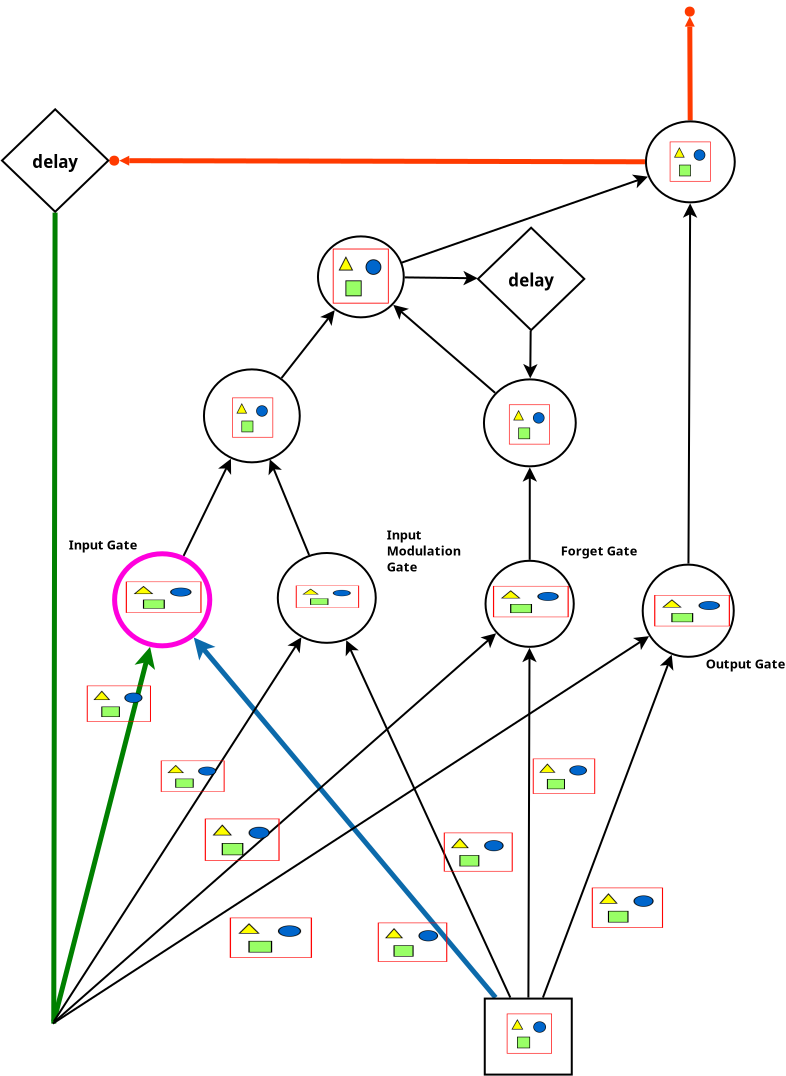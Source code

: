 <?xml version="1.0" encoding="UTF-8"?>
<dia:diagram xmlns:dia="http://www.lysator.liu.se/~alla/dia/">
  <dia:layer name="Background" visible="true" active="true">
    <dia:object type="Standard - Line" version="0" id="O0">
      <dia:attribute name="obj_pos">
        <dia:point val="28.941,20.101"/>
      </dia:attribute>
      <dia:attribute name="obj_bb">
        <dia:rectangle val="13.67,1.88;29.117,20.277"/>
      </dia:attribute>
      <dia:attribute name="conn_endpoints">
        <dia:point val="28.941,20.101"/>
        <dia:point val="13.85,2.095"/>
      </dia:attribute>
      <dia:attribute name="numcp">
        <dia:int val="1"/>
      </dia:attribute>
      <dia:attribute name="line_color">
        <dia:color val="#0c6aab"/>
      </dia:attribute>
      <dia:attribute name="line_width">
        <dia:real val="0.25"/>
      </dia:attribute>
      <dia:attribute name="end_arrow">
        <dia:enum val="22"/>
      </dia:attribute>
      <dia:attribute name="end_arrow_length">
        <dia:real val="0.5"/>
      </dia:attribute>
      <dia:attribute name="end_arrow_width">
        <dia:real val="0.5"/>
      </dia:attribute>
      <dia:connections>
        <dia:connection handle="0" to="O50" connection="16"/>
        <dia:connection handle="1" to="O23" connection="16"/>
      </dia:connections>
    </dia:object>
    <dia:object type="Standard - Line" version="0" id="O1">
      <dia:attribute name="obj_pos">
        <dia:point val="29.679,20.1"/>
      </dia:attribute>
      <dia:attribute name="obj_bb">
        <dia:rectangle val="21.384,2.13;29.746,20.166"/>
      </dia:attribute>
      <dia:attribute name="conn_endpoints">
        <dia:point val="29.679,20.1"/>
        <dia:point val="21.473,2.232"/>
      </dia:attribute>
      <dia:attribute name="numcp">
        <dia:int val="1"/>
      </dia:attribute>
      <dia:attribute name="line_width">
        <dia:real val="0.1"/>
      </dia:attribute>
      <dia:attribute name="end_arrow">
        <dia:enum val="22"/>
      </dia:attribute>
      <dia:attribute name="end_arrow_length">
        <dia:real val="0.5"/>
      </dia:attribute>
      <dia:attribute name="end_arrow_width">
        <dia:real val="0.5"/>
      </dia:attribute>
      <dia:connections>
        <dia:connection handle="0" to="O50" connection="16"/>
        <dia:connection handle="1" to="O21" connection="16"/>
      </dia:connections>
    </dia:object>
    <dia:object type="Standard - Line" version="0" id="O2">
      <dia:attribute name="obj_pos">
        <dia:point val="31.308,20.1"/>
      </dia:attribute>
      <dia:attribute name="obj_bb">
        <dia:rectangle val="31.243,2.853;37.876,20.164"/>
      </dia:attribute>
      <dia:attribute name="conn_endpoints">
        <dia:point val="31.308,20.1"/>
        <dia:point val="37.747,2.958"/>
      </dia:attribute>
      <dia:attribute name="numcp">
        <dia:int val="1"/>
      </dia:attribute>
      <dia:attribute name="line_width">
        <dia:real val="0.1"/>
      </dia:attribute>
      <dia:attribute name="end_arrow">
        <dia:enum val="22"/>
      </dia:attribute>
      <dia:attribute name="end_arrow_length">
        <dia:real val="0.5"/>
      </dia:attribute>
      <dia:attribute name="end_arrow_width">
        <dia:real val="0.5"/>
      </dia:attribute>
      <dia:connections>
        <dia:connection handle="0" to="O50" connection="16"/>
        <dia:connection handle="1" to="O26" connection="16"/>
      </dia:connections>
    </dia:object>
    <dia:object type="Standard - Line" version="0" id="O3">
      <dia:attribute name="obj_pos">
        <dia:point val="30.581,20.1"/>
      </dia:attribute>
      <dia:attribute name="obj_bb">
        <dia:rectangle val="30.274,2.5;30.997,20.15"/>
      </dia:attribute>
      <dia:attribute name="conn_endpoints">
        <dia:point val="30.581,20.1"/>
        <dia:point val="30.637,2.612"/>
      </dia:attribute>
      <dia:attribute name="numcp">
        <dia:int val="1"/>
      </dia:attribute>
      <dia:attribute name="line_width">
        <dia:real val="0.1"/>
      </dia:attribute>
      <dia:attribute name="end_arrow">
        <dia:enum val="22"/>
      </dia:attribute>
      <dia:attribute name="end_arrow_length">
        <dia:real val="0.5"/>
      </dia:attribute>
      <dia:attribute name="end_arrow_width">
        <dia:real val="0.5"/>
      </dia:attribute>
      <dia:connections>
        <dia:connection handle="0" to="O50" connection="16"/>
        <dia:connection handle="1" to="O30" connection="16"/>
      </dia:connections>
    </dia:object>
    <dia:object type="Standard - Line" version="0" id="O4">
      <dia:attribute name="obj_pos">
        <dia:point val="30.647,-1.79"/>
      </dia:attribute>
      <dia:attribute name="obj_bb">
        <dia:rectangle val="30.29,-6.525;31.014,-1.74"/>
      </dia:attribute>
      <dia:attribute name="conn_endpoints">
        <dia:point val="30.647,-1.79"/>
        <dia:point val="30.652,-6.413"/>
      </dia:attribute>
      <dia:attribute name="numcp">
        <dia:int val="1"/>
      </dia:attribute>
      <dia:attribute name="end_arrow">
        <dia:enum val="22"/>
      </dia:attribute>
      <dia:attribute name="end_arrow_length">
        <dia:real val="0.5"/>
      </dia:attribute>
      <dia:attribute name="end_arrow_width">
        <dia:real val="0.5"/>
      </dia:attribute>
      <dia:connections>
        <dia:connection handle="0" to="O30" connection="16"/>
        <dia:connection handle="1" to="O32" connection="16"/>
      </dia:connections>
    </dia:object>
    <dia:object type="Standard - Line" version="0" id="O5">
      <dia:attribute name="obj_pos">
        <dia:point val="30.695,-13.245"/>
      </dia:attribute>
      <dia:attribute name="obj_bb">
        <dia:rectangle val="30.318,-13.296;31.041,-10.748"/>
      </dia:attribute>
      <dia:attribute name="conn_endpoints">
        <dia:point val="30.695,-13.245"/>
        <dia:point val="30.674,-10.86"/>
      </dia:attribute>
      <dia:attribute name="numcp">
        <dia:int val="1"/>
      </dia:attribute>
      <dia:attribute name="end_arrow">
        <dia:enum val="22"/>
      </dia:attribute>
      <dia:attribute name="end_arrow_length">
        <dia:real val="0.5"/>
      </dia:attribute>
      <dia:attribute name="end_arrow_width">
        <dia:real val="0.5"/>
      </dia:attribute>
      <dia:connections>
        <dia:connection handle="0" to="O41" connection="16"/>
        <dia:connection handle="1" to="O32" connection="16"/>
      </dia:connections>
    </dia:object>
    <dia:object type="Standard - Line" version="0" id="O6">
      <dia:attribute name="obj_pos">
        <dia:point val="24.4,-15.91"/>
      </dia:attribute>
      <dia:attribute name="obj_bb">
        <dia:rectangle val="24.35,-16.235;28.161,-15.512"/>
      </dia:attribute>
      <dia:attribute name="conn_endpoints">
        <dia:point val="24.4,-15.91"/>
        <dia:point val="28.049,-15.866"/>
      </dia:attribute>
      <dia:attribute name="numcp">
        <dia:int val="1"/>
      </dia:attribute>
      <dia:attribute name="end_arrow">
        <dia:enum val="22"/>
      </dia:attribute>
      <dia:attribute name="end_arrow_length">
        <dia:real val="0.5"/>
      </dia:attribute>
      <dia:attribute name="end_arrow_width">
        <dia:real val="0.5"/>
      </dia:attribute>
      <dia:connections>
        <dia:connection handle="0" to="O38" connection="16"/>
        <dia:connection handle="1" to="O41" connection="16"/>
      </dia:connections>
    </dia:object>
    <dia:object type="Standard - Line" version="0" id="O7">
      <dia:attribute name="obj_pos">
        <dia:point val="28.922,-10.134"/>
      </dia:attribute>
      <dia:attribute name="obj_bb">
        <dia:rectangle val="23.74,-14.61;28.992,-10.063"/>
      </dia:attribute>
      <dia:attribute name="conn_endpoints">
        <dia:point val="28.922,-10.134"/>
        <dia:point val="23.825,-14.537"/>
      </dia:attribute>
      <dia:attribute name="numcp">
        <dia:int val="1"/>
      </dia:attribute>
      <dia:attribute name="end_arrow">
        <dia:enum val="22"/>
      </dia:attribute>
      <dia:attribute name="end_arrow_length">
        <dia:real val="0.5"/>
      </dia:attribute>
      <dia:attribute name="end_arrow_width">
        <dia:real val="0.5"/>
      </dia:attribute>
      <dia:connections>
        <dia:connection handle="0" to="O32" connection="16"/>
        <dia:connection handle="1" to="O38" connection="16"/>
      </dia:connections>
    </dia:object>
    <dia:object type="Standard - Line" version="0" id="O8">
      <dia:attribute name="obj_pos">
        <dia:point val="18.236,-10.875"/>
      </dia:attribute>
      <dia:attribute name="obj_bb">
        <dia:rectangle val="18.166,-14.358;20.968,-10.805"/>
      </dia:attribute>
      <dia:attribute name="conn_endpoints">
        <dia:point val="18.236,-10.875"/>
        <dia:point val="20.898,-14.27"/>
      </dia:attribute>
      <dia:attribute name="numcp">
        <dia:int val="1"/>
      </dia:attribute>
      <dia:attribute name="end_arrow">
        <dia:enum val="22"/>
      </dia:attribute>
      <dia:attribute name="end_arrow_length">
        <dia:real val="0.5"/>
      </dia:attribute>
      <dia:attribute name="end_arrow_width">
        <dia:real val="0.5"/>
      </dia:attribute>
      <dia:connections>
        <dia:connection handle="0" to="O34" connection="16"/>
        <dia:connection handle="1" to="O38" connection="16"/>
      </dia:connections>
    </dia:object>
    <dia:object type="Standard - Line" version="0" id="O9">
      <dia:attribute name="obj_pos">
        <dia:point val="13.341,-1.984"/>
      </dia:attribute>
      <dia:attribute name="obj_bb">
        <dia:rectangle val="13.274,-6.941;15.785,-1.917"/>
      </dia:attribute>
      <dia:attribute name="conn_endpoints">
        <dia:point val="13.341,-1.984"/>
        <dia:point val="15.709,-6.841"/>
      </dia:attribute>
      <dia:attribute name="numcp">
        <dia:int val="1"/>
      </dia:attribute>
      <dia:attribute name="end_arrow">
        <dia:enum val="22"/>
      </dia:attribute>
      <dia:attribute name="end_arrow_length">
        <dia:real val="0.5"/>
      </dia:attribute>
      <dia:attribute name="end_arrow_width">
        <dia:real val="0.5"/>
      </dia:attribute>
      <dia:connections>
        <dia:connection handle="0" to="O23" connection="16"/>
        <dia:connection handle="1" to="O34" connection="16"/>
      </dia:connections>
    </dia:object>
    <dia:object type="Standard - Line" version="0" id="O10">
      <dia:attribute name="obj_pos">
        <dia:point val="19.617,-2.031"/>
      </dia:attribute>
      <dia:attribute name="obj_bb">
        <dia:rectangle val="17.536,-6.921;19.683,-1.966"/>
      </dia:attribute>
      <dia:attribute name="conn_endpoints">
        <dia:point val="19.617,-2.031"/>
        <dia:point val="17.648,-6.817"/>
      </dia:attribute>
      <dia:attribute name="numcp">
        <dia:int val="1"/>
      </dia:attribute>
      <dia:attribute name="end_arrow">
        <dia:enum val="22"/>
      </dia:attribute>
      <dia:attribute name="end_arrow_length">
        <dia:real val="0.5"/>
      </dia:attribute>
      <dia:attribute name="end_arrow_width">
        <dia:real val="0.5"/>
      </dia:attribute>
      <dia:connections>
        <dia:connection handle="0" to="O21" connection="16"/>
        <dia:connection handle="1" to="O34" connection="16"/>
      </dia:connections>
    </dia:object>
    <dia:object type="Standard - Line" version="0" id="O11">
      <dia:attribute name="obj_pos">
        <dia:point val="23.235,-16.296"/>
      </dia:attribute>
      <dia:attribute name="obj_bb">
        <dia:rectangle val="23.171,-21.088;36.665,-16.232"/>
      </dia:attribute>
      <dia:attribute name="conn_endpoints">
        <dia:point val="23.235,-16.296"/>
        <dia:point val="36.56,-20.946"/>
      </dia:attribute>
      <dia:attribute name="numcp">
        <dia:int val="1"/>
      </dia:attribute>
      <dia:attribute name="end_arrow">
        <dia:enum val="22"/>
      </dia:attribute>
      <dia:attribute name="end_arrow_length">
        <dia:real val="0.5"/>
      </dia:attribute>
      <dia:attribute name="end_arrow_width">
        <dia:real val="0.5"/>
      </dia:attribute>
      <dia:connections>
        <dia:connection handle="0" to="O38" connection="16"/>
        <dia:connection handle="1" to="O36" connection="16"/>
      </dia:connections>
    </dia:object>
    <dia:object type="Standard - Line" version="0" id="O12">
      <dia:attribute name="obj_pos">
        <dia:point val="38.585,-1.598"/>
      </dia:attribute>
      <dia:attribute name="obj_bb">
        <dia:rectangle val="38.306,-19.726;39.029,-1.547"/>
      </dia:attribute>
      <dia:attribute name="conn_endpoints">
        <dia:point val="38.585,-1.598"/>
        <dia:point val="38.67,-19.614"/>
      </dia:attribute>
      <dia:attribute name="numcp">
        <dia:int val="1"/>
      </dia:attribute>
      <dia:attribute name="end_arrow">
        <dia:enum val="22"/>
      </dia:attribute>
      <dia:attribute name="end_arrow_length">
        <dia:real val="0.5"/>
      </dia:attribute>
      <dia:attribute name="end_arrow_width">
        <dia:real val="0.5"/>
      </dia:attribute>
      <dia:connections>
        <dia:connection handle="0" to="O26" connection="16"/>
        <dia:connection handle="1" to="O36" connection="16"/>
      </dia:connections>
    </dia:object>
    <dia:object type="Standard - Line" version="0" id="O13">
      <dia:attribute name="obj_pos">
        <dia:point val="38.672,-23.76"/>
      </dia:attribute>
      <dia:attribute name="obj_bb">
        <dia:rectangle val="38.199,-29.729;39.103,-23.635"/>
      </dia:attribute>
      <dia:attribute name="conn_endpoints">
        <dia:point val="38.672,-23.76"/>
        <dia:point val="38.648,-29.45"/>
      </dia:attribute>
      <dia:attribute name="numcp">
        <dia:int val="1"/>
      </dia:attribute>
      <dia:attribute name="line_color">
        <dia:color val="#ff3a00"/>
      </dia:attribute>
      <dia:attribute name="line_width">
        <dia:real val="0.25"/>
      </dia:attribute>
      <dia:attribute name="end_arrow">
        <dia:enum val="27"/>
      </dia:attribute>
      <dia:attribute name="end_arrow_length">
        <dia:real val="0.5"/>
      </dia:attribute>
      <dia:attribute name="end_arrow_width">
        <dia:real val="0.5"/>
      </dia:attribute>
      <dia:connections>
        <dia:connection handle="0" to="O36" connection="16"/>
      </dia:connections>
    </dia:object>
    <dia:object type="Standard - Line" version="0" id="O14">
      <dia:attribute name="obj_pos">
        <dia:point val="36.41,-21.691"/>
      </dia:attribute>
      <dia:attribute name="obj_bb">
        <dia:rectangle val="9.343,-22.198;36.535,-21.294"/>
      </dia:attribute>
      <dia:attribute name="conn_endpoints">
        <dia:point val="36.41,-21.691"/>
        <dia:point val="9.623,-21.747"/>
      </dia:attribute>
      <dia:attribute name="numcp">
        <dia:int val="1"/>
      </dia:attribute>
      <dia:attribute name="line_color">
        <dia:color val="#ff3a00"/>
      </dia:attribute>
      <dia:attribute name="line_width">
        <dia:real val="0.25"/>
      </dia:attribute>
      <dia:attribute name="end_arrow">
        <dia:enum val="27"/>
      </dia:attribute>
      <dia:attribute name="end_arrow_length">
        <dia:real val="0.5"/>
      </dia:attribute>
      <dia:attribute name="end_arrow_width">
        <dia:real val="0.5"/>
      </dia:attribute>
      <dia:connections>
        <dia:connection handle="0" to="O36" connection="16"/>
        <dia:connection handle="1" to="O40" connection="16"/>
      </dia:connections>
    </dia:object>
    <dia:object type="Standard - Line" version="0" id="O15">
      <dia:attribute name="obj_pos">
        <dia:point val="6.915,-19.148"/>
      </dia:attribute>
      <dia:attribute name="obj_bb">
        <dia:rectangle val="6.725,-19.273;7.041,21.525"/>
      </dia:attribute>
      <dia:attribute name="conn_endpoints">
        <dia:point val="6.915,-19.148"/>
        <dia:point val="6.85,21.4"/>
      </dia:attribute>
      <dia:attribute name="numcp">
        <dia:int val="1"/>
      </dia:attribute>
      <dia:attribute name="line_color">
        <dia:color val="#008000"/>
      </dia:attribute>
      <dia:attribute name="line_width">
        <dia:real val="0.25"/>
      </dia:attribute>
      <dia:connections>
        <dia:connection handle="0" to="O40" connection="16"/>
      </dia:connections>
    </dia:object>
    <dia:object type="Standard - Line" version="0" id="O16">
      <dia:attribute name="obj_pos">
        <dia:point val="6.85,21.3"/>
      </dia:attribute>
      <dia:attribute name="obj_bb">
        <dia:rectangle val="6.698,2.294;11.985,21.452"/>
      </dia:attribute>
      <dia:attribute name="conn_endpoints">
        <dia:point val="6.85,21.3"/>
        <dia:point val="11.666,2.565"/>
      </dia:attribute>
      <dia:attribute name="numcp">
        <dia:int val="1"/>
      </dia:attribute>
      <dia:attribute name="line_color">
        <dia:color val="#008000"/>
      </dia:attribute>
      <dia:attribute name="line_width">
        <dia:real val="0.25"/>
      </dia:attribute>
      <dia:attribute name="end_arrow">
        <dia:enum val="22"/>
      </dia:attribute>
      <dia:attribute name="end_arrow_length">
        <dia:real val="0.5"/>
      </dia:attribute>
      <dia:attribute name="end_arrow_width">
        <dia:real val="0.5"/>
      </dia:attribute>
      <dia:connections>
        <dia:connection handle="1" to="O23" connection="16"/>
      </dia:connections>
    </dia:object>
    <dia:object type="Standard - Line" version="0" id="O17">
      <dia:attribute name="obj_pos">
        <dia:point val="6.85,21.3"/>
      </dia:attribute>
      <dia:attribute name="obj_bb">
        <dia:rectangle val="6.781,1.993;19.3,21.369"/>
      </dia:attribute>
      <dia:attribute name="conn_endpoints">
        <dia:point val="6.85,21.3"/>
        <dia:point val="19.231,2.087"/>
      </dia:attribute>
      <dia:attribute name="numcp">
        <dia:int val="1"/>
      </dia:attribute>
      <dia:attribute name="line_width">
        <dia:real val="0.1"/>
      </dia:attribute>
      <dia:attribute name="end_arrow">
        <dia:enum val="22"/>
      </dia:attribute>
      <dia:attribute name="end_arrow_length">
        <dia:real val="0.5"/>
      </dia:attribute>
      <dia:attribute name="end_arrow_width">
        <dia:real val="0.5"/>
      </dia:attribute>
      <dia:connections>
        <dia:connection handle="1" to="O21" connection="16"/>
      </dia:connections>
    </dia:object>
    <dia:object type="Standard - Line" version="0" id="O18">
      <dia:attribute name="obj_pos">
        <dia:point val="6.9,21.3"/>
      </dia:attribute>
      <dia:attribute name="obj_bb">
        <dia:rectangle val="6.829,1.811;29.053,21.371"/>
      </dia:attribute>
      <dia:attribute name="conn_endpoints">
        <dia:point val="6.9,21.3"/>
        <dia:point val="28.969,1.885"/>
      </dia:attribute>
      <dia:attribute name="numcp">
        <dia:int val="1"/>
      </dia:attribute>
      <dia:attribute name="line_width">
        <dia:real val="0.1"/>
      </dia:attribute>
      <dia:attribute name="end_arrow">
        <dia:enum val="22"/>
      </dia:attribute>
      <dia:attribute name="end_arrow_length">
        <dia:real val="0.5"/>
      </dia:attribute>
      <dia:attribute name="end_arrow_width">
        <dia:real val="0.5"/>
      </dia:attribute>
      <dia:connections>
        <dia:connection handle="1" to="O30" connection="16"/>
      </dia:connections>
    </dia:object>
    <dia:object type="Standard - Line" version="0" id="O19">
      <dia:attribute name="obj_pos">
        <dia:point val="6.8,21.4"/>
      </dia:attribute>
      <dia:attribute name="obj_bb">
        <dia:rectangle val="6.731,1.96;36.709,21.469"/>
      </dia:attribute>
      <dia:attribute name="conn_endpoints">
        <dia:point val="6.8,21.4"/>
        <dia:point val="36.616,2.03"/>
      </dia:attribute>
      <dia:attribute name="numcp">
        <dia:int val="1"/>
      </dia:attribute>
      <dia:attribute name="line_width">
        <dia:real val="0.1"/>
      </dia:attribute>
      <dia:attribute name="end_arrow">
        <dia:enum val="22"/>
      </dia:attribute>
      <dia:attribute name="end_arrow_length">
        <dia:real val="0.5"/>
      </dia:attribute>
      <dia:attribute name="end_arrow_width">
        <dia:real val="0.5"/>
      </dia:attribute>
      <dia:connections>
        <dia:connection handle="1" to="O26" connection="16"/>
      </dia:connections>
    </dia:object>
    <dia:object type="Standard - Text" version="1" id="O20">
      <dia:attribute name="obj_pos">
        <dia:point val="23.5,-2.8"/>
      </dia:attribute>
      <dia:attribute name="obj_bb">
        <dia:rectangle val="23.5,-3.395;27.785,-1.05"/>
      </dia:attribute>
      <dia:attribute name="text">
        <dia:composite type="text">
          <dia:attribute name="string">
            <dia:string>#Input 
Modulation 
Gate#</dia:string>
          </dia:attribute>
          <dia:attribute name="font">
            <dia:font family="sans" style="80" name="Helvetica-Bold"/>
          </dia:attribute>
          <dia:attribute name="height">
            <dia:real val="0.8"/>
          </dia:attribute>
          <dia:attribute name="pos">
            <dia:point val="23.5,-2.8"/>
          </dia:attribute>
          <dia:attribute name="color">
            <dia:color val="#000000"/>
          </dia:attribute>
          <dia:attribute name="alignment">
            <dia:enum val="0"/>
          </dia:attribute>
        </dia:composite>
      </dia:attribute>
      <dia:attribute name="valign">
        <dia:enum val="3"/>
      </dia:attribute>
    </dia:object>
    <dia:object type="Flowchart - Ellipse" version="0" id="O21">
      <dia:attribute name="obj_pos">
        <dia:point val="18.052,-2.13"/>
      </dia:attribute>
      <dia:attribute name="obj_bb">
        <dia:rectangle val="18.002,-2.18;23,2.413"/>
      </dia:attribute>
      <dia:attribute name="elem_corner">
        <dia:point val="18.052,-2.13"/>
      </dia:attribute>
      <dia:attribute name="elem_width">
        <dia:real val="4.898"/>
      </dia:attribute>
      <dia:attribute name="elem_height">
        <dia:real val="4.492"/>
      </dia:attribute>
      <dia:attribute name="border_width">
        <dia:real val="0.1"/>
      </dia:attribute>
      <dia:attribute name="show_background">
        <dia:boolean val="true"/>
      </dia:attribute>
      <dia:attribute name="padding">
        <dia:real val="0.354"/>
      </dia:attribute>
      <dia:attribute name="text">
        <dia:composite type="text">
          <dia:attribute name="string">
            <dia:string>##</dia:string>
          </dia:attribute>
          <dia:attribute name="font">
            <dia:font family="sans" style="80" name="Helvetica-Bold"/>
          </dia:attribute>
          <dia:attribute name="height">
            <dia:real val="0.8"/>
          </dia:attribute>
          <dia:attribute name="pos">
            <dia:point val="20.501,0.311"/>
          </dia:attribute>
          <dia:attribute name="color">
            <dia:color val="#000000"/>
          </dia:attribute>
          <dia:attribute name="alignment">
            <dia:enum val="1"/>
          </dia:attribute>
        </dia:composite>
      </dia:attribute>
    </dia:object>
    <dia:object type="Standard - Image" version="0" id="O22">
      <dia:attribute name="obj_pos">
        <dia:point val="18.95,-0.5"/>
      </dia:attribute>
      <dia:attribute name="obj_bb">
        <dia:rectangle val="18.9,-0.55;22.168,0.662"/>
      </dia:attribute>
      <dia:attribute name="elem_corner">
        <dia:point val="18.95,-0.5"/>
      </dia:attribute>
      <dia:attribute name="elem_width">
        <dia:real val="3.168"/>
      </dia:attribute>
      <dia:attribute name="elem_height">
        <dia:real val="1.112"/>
      </dia:attribute>
      <dia:attribute name="draw_border">
        <dia:boolean val="false"/>
      </dia:attribute>
      <dia:attribute name="keep_aspect">
        <dia:boolean val="true"/>
      </dia:attribute>
      <dia:attribute name="file">
        <dia:string>#/home/jayden/Research/ClassifyingDriverBehavior/paper/pictures/equation/eq36.png#</dia:string>
      </dia:attribute>
    </dia:object>
    <dia:object type="Flowchart - Ellipse" version="0" id="O23">
      <dia:attribute name="obj_pos">
        <dia:point val="9.892,-2.091"/>
      </dia:attribute>
      <dia:attribute name="obj_bb">
        <dia:rectangle val="9.767,-2.216;14.775,2.638"/>
      </dia:attribute>
      <dia:attribute name="elem_corner">
        <dia:point val="9.892,-2.091"/>
      </dia:attribute>
      <dia:attribute name="elem_width">
        <dia:real val="4.758"/>
      </dia:attribute>
      <dia:attribute name="elem_height">
        <dia:real val="4.603"/>
      </dia:attribute>
      <dia:attribute name="border_width">
        <dia:real val="0.25"/>
      </dia:attribute>
      <dia:attribute name="border_color">
        <dia:color val="#ff00dd"/>
      </dia:attribute>
      <dia:attribute name="show_background">
        <dia:boolean val="true"/>
      </dia:attribute>
      <dia:attribute name="padding">
        <dia:real val="0.354"/>
      </dia:attribute>
      <dia:attribute name="text">
        <dia:composite type="text">
          <dia:attribute name="string">
            <dia:string>##</dia:string>
          </dia:attribute>
          <dia:attribute name="font">
            <dia:font family="sans" style="80" name="Helvetica-Bold"/>
          </dia:attribute>
          <dia:attribute name="height">
            <dia:real val="0.8"/>
          </dia:attribute>
          <dia:attribute name="pos">
            <dia:point val="12.271,0.406"/>
          </dia:attribute>
          <dia:attribute name="color">
            <dia:color val="#000000"/>
          </dia:attribute>
          <dia:attribute name="alignment">
            <dia:enum val="1"/>
          </dia:attribute>
        </dia:composite>
      </dia:attribute>
    </dia:object>
    <dia:object type="Standard - Text" version="1" id="O24">
      <dia:attribute name="obj_pos">
        <dia:point val="7.6,-2.3"/>
      </dia:attribute>
      <dia:attribute name="obj_bb">
        <dia:rectangle val="7.6,-2.895;11.43,-2.15"/>
      </dia:attribute>
      <dia:attribute name="text">
        <dia:composite type="text">
          <dia:attribute name="string">
            <dia:string>#Input Gate#</dia:string>
          </dia:attribute>
          <dia:attribute name="font">
            <dia:font family="sans" style="80" name="Helvetica-Bold"/>
          </dia:attribute>
          <dia:attribute name="height">
            <dia:real val="0.8"/>
          </dia:attribute>
          <dia:attribute name="pos">
            <dia:point val="7.6,-2.3"/>
          </dia:attribute>
          <dia:attribute name="color">
            <dia:color val="#000000"/>
          </dia:attribute>
          <dia:attribute name="alignment">
            <dia:enum val="0"/>
          </dia:attribute>
        </dia:composite>
      </dia:attribute>
      <dia:attribute name="valign">
        <dia:enum val="3"/>
      </dia:attribute>
    </dia:object>
    <dia:object type="Standard - Image" version="0" id="O25">
      <dia:attribute name="obj_pos">
        <dia:point val="10.45,-0.7"/>
      </dia:attribute>
      <dia:attribute name="obj_bb">
        <dia:rectangle val="10.4,-0.75;14.289,0.912"/>
      </dia:attribute>
      <dia:attribute name="elem_corner">
        <dia:point val="10.45,-0.7"/>
      </dia:attribute>
      <dia:attribute name="elem_width">
        <dia:real val="3.789"/>
      </dia:attribute>
      <dia:attribute name="elem_height">
        <dia:real val="1.562"/>
      </dia:attribute>
      <dia:attribute name="draw_border">
        <dia:boolean val="false"/>
      </dia:attribute>
      <dia:attribute name="keep_aspect">
        <dia:boolean val="true"/>
      </dia:attribute>
      <dia:attribute name="file">
        <dia:string>#/home/jayden/Research/ClassifyingDriverBehavior/paper/pictures/equation/eq35.png#</dia:string>
      </dia:attribute>
    </dia:object>
    <dia:object type="Flowchart - Ellipse" version="0" id="O26">
      <dia:attribute name="obj_pos">
        <dia:point val="36.297,-1.548"/>
      </dia:attribute>
      <dia:attribute name="obj_bb">
        <dia:rectangle val="36.247,-1.598;40.9,3.112"/>
      </dia:attribute>
      <dia:attribute name="elem_corner">
        <dia:point val="36.297,-1.548"/>
      </dia:attribute>
      <dia:attribute name="elem_width">
        <dia:real val="4.553"/>
      </dia:attribute>
      <dia:attribute name="elem_height">
        <dia:real val="4.61"/>
      </dia:attribute>
      <dia:attribute name="border_width">
        <dia:real val="0.1"/>
      </dia:attribute>
      <dia:attribute name="show_background">
        <dia:boolean val="true"/>
      </dia:attribute>
      <dia:attribute name="padding">
        <dia:real val="0.354"/>
      </dia:attribute>
      <dia:attribute name="text">
        <dia:composite type="text">
          <dia:attribute name="string">
            <dia:string>##</dia:string>
          </dia:attribute>
          <dia:attribute name="font">
            <dia:font family="sans" style="80" name="Helvetica-Bold"/>
          </dia:attribute>
          <dia:attribute name="height">
            <dia:real val="0.8"/>
          </dia:attribute>
          <dia:attribute name="pos">
            <dia:point val="38.574,0.952"/>
          </dia:attribute>
          <dia:attribute name="color">
            <dia:color val="#000000"/>
          </dia:attribute>
          <dia:attribute name="alignment">
            <dia:enum val="1"/>
          </dia:attribute>
        </dia:composite>
      </dia:attribute>
    </dia:object>
    <dia:object type="Standard - Text" version="1" id="O27">
      <dia:attribute name="obj_pos">
        <dia:point val="39.45,3.65"/>
      </dia:attribute>
      <dia:attribute name="obj_bb">
        <dia:rectangle val="39.45,3.055;43.892,3.8"/>
      </dia:attribute>
      <dia:attribute name="text">
        <dia:composite type="text">
          <dia:attribute name="string">
            <dia:string>#Output Gate#</dia:string>
          </dia:attribute>
          <dia:attribute name="font">
            <dia:font family="sans" style="80" name="Helvetica-Bold"/>
          </dia:attribute>
          <dia:attribute name="height">
            <dia:real val="0.8"/>
          </dia:attribute>
          <dia:attribute name="pos">
            <dia:point val="39.45,3.65"/>
          </dia:attribute>
          <dia:attribute name="color">
            <dia:color val="#000000"/>
          </dia:attribute>
          <dia:attribute name="alignment">
            <dia:enum val="0"/>
          </dia:attribute>
        </dia:composite>
      </dia:attribute>
      <dia:attribute name="valign">
        <dia:enum val="3"/>
      </dia:attribute>
    </dia:object>
    <dia:object type="Standard - Image" version="0" id="O28">
      <dia:attribute name="obj_pos">
        <dia:point val="36.87,-0.028"/>
      </dia:attribute>
      <dia:attribute name="obj_bb">
        <dia:rectangle val="36.82,-0.077;40.709,1.585"/>
      </dia:attribute>
      <dia:attribute name="elem_corner">
        <dia:point val="36.87,-0.028"/>
      </dia:attribute>
      <dia:attribute name="elem_width">
        <dia:real val="3.789"/>
      </dia:attribute>
      <dia:attribute name="elem_height">
        <dia:real val="1.563"/>
      </dia:attribute>
      <dia:attribute name="draw_border">
        <dia:boolean val="false"/>
      </dia:attribute>
      <dia:attribute name="keep_aspect">
        <dia:boolean val="true"/>
      </dia:attribute>
      <dia:attribute name="file">
        <dia:string>#/home/jayden/Research/ClassifyingDriverBehavior/paper/pictures/equation/eq35.png#</dia:string>
      </dia:attribute>
    </dia:object>
    <dia:object type="Standard - Text" version="1" id="O29">
      <dia:attribute name="obj_pos">
        <dia:point val="32.2,-2"/>
      </dia:attribute>
      <dia:attribute name="obj_bb">
        <dia:rectangle val="32.2,-2.595;36.485,-1.85"/>
      </dia:attribute>
      <dia:attribute name="text">
        <dia:composite type="text">
          <dia:attribute name="string">
            <dia:string>#Forget Gate#</dia:string>
          </dia:attribute>
          <dia:attribute name="font">
            <dia:font family="sans" style="80" name="Helvetica-Bold"/>
          </dia:attribute>
          <dia:attribute name="height">
            <dia:real val="0.8"/>
          </dia:attribute>
          <dia:attribute name="pos">
            <dia:point val="32.2,-2"/>
          </dia:attribute>
          <dia:attribute name="color">
            <dia:color val="#000000"/>
          </dia:attribute>
          <dia:attribute name="alignment">
            <dia:enum val="0"/>
          </dia:attribute>
        </dia:composite>
      </dia:attribute>
      <dia:attribute name="valign">
        <dia:enum val="3"/>
      </dia:attribute>
    </dia:object>
    <dia:object type="Flowchart - Ellipse" version="0" id="O30">
      <dia:attribute name="obj_pos">
        <dia:point val="28.439,-1.741"/>
      </dia:attribute>
      <dia:attribute name="obj_bb">
        <dia:rectangle val="28.389,-1.791;32.9,2.612"/>
      </dia:attribute>
      <dia:attribute name="elem_corner">
        <dia:point val="28.439,-1.741"/>
      </dia:attribute>
      <dia:attribute name="elem_width">
        <dia:real val="4.411"/>
      </dia:attribute>
      <dia:attribute name="elem_height">
        <dia:real val="4.303"/>
      </dia:attribute>
      <dia:attribute name="border_width">
        <dia:real val="0.1"/>
      </dia:attribute>
      <dia:attribute name="show_background">
        <dia:boolean val="true"/>
      </dia:attribute>
      <dia:attribute name="padding">
        <dia:real val="0.354"/>
      </dia:attribute>
      <dia:attribute name="text">
        <dia:composite type="text">
          <dia:attribute name="string">
            <dia:string>##</dia:string>
          </dia:attribute>
          <dia:attribute name="font">
            <dia:font family="sans" style="80" name="Helvetica-Bold"/>
          </dia:attribute>
          <dia:attribute name="height">
            <dia:real val="0.8"/>
          </dia:attribute>
          <dia:attribute name="pos">
            <dia:point val="30.645,0.606"/>
          </dia:attribute>
          <dia:attribute name="color">
            <dia:color val="#000000"/>
          </dia:attribute>
          <dia:attribute name="alignment">
            <dia:enum val="1"/>
          </dia:attribute>
        </dia:composite>
      </dia:attribute>
    </dia:object>
    <dia:object type="Standard - Image" version="0" id="O31">
      <dia:attribute name="obj_pos">
        <dia:point val="28.81,-0.482"/>
      </dia:attribute>
      <dia:attribute name="obj_bb">
        <dia:rectangle val="28.76,-0.532;32.648,1.13"/>
      </dia:attribute>
      <dia:attribute name="elem_corner">
        <dia:point val="28.81,-0.482"/>
      </dia:attribute>
      <dia:attribute name="elem_width">
        <dia:real val="3.789"/>
      </dia:attribute>
      <dia:attribute name="elem_height">
        <dia:real val="1.562"/>
      </dia:attribute>
      <dia:attribute name="draw_border">
        <dia:boolean val="false"/>
      </dia:attribute>
      <dia:attribute name="keep_aspect">
        <dia:boolean val="true"/>
      </dia:attribute>
      <dia:attribute name="file">
        <dia:string>#/home/jayden/Research/ClassifyingDriverBehavior/paper/pictures/equation/eq35.png#</dia:string>
      </dia:attribute>
    </dia:object>
    <dia:group>
      <dia:object type="Flowchart - Ellipse" version="0" id="O32">
        <dia:attribute name="obj_pos">
          <dia:point val="28.36,-10.81"/>
        </dia:attribute>
        <dia:attribute name="obj_bb">
          <dia:rectangle val="28.31,-10.86;33,-6.412"/>
        </dia:attribute>
        <dia:attribute name="elem_corner">
          <dia:point val="28.36,-10.81"/>
        </dia:attribute>
        <dia:attribute name="elem_width">
          <dia:real val="4.59"/>
        </dia:attribute>
        <dia:attribute name="elem_height">
          <dia:real val="4.347"/>
        </dia:attribute>
        <dia:attribute name="border_width">
          <dia:real val="0.1"/>
        </dia:attribute>
        <dia:attribute name="show_background">
          <dia:boolean val="true"/>
        </dia:attribute>
        <dia:attribute name="padding">
          <dia:real val="0.354"/>
        </dia:attribute>
        <dia:attribute name="text">
          <dia:composite type="text">
            <dia:attribute name="string">
              <dia:string>##</dia:string>
            </dia:attribute>
            <dia:attribute name="font">
              <dia:font family="sans" style="80" name="Helvetica-Bold"/>
            </dia:attribute>
            <dia:attribute name="height">
              <dia:real val="0.8"/>
            </dia:attribute>
            <dia:attribute name="pos">
              <dia:point val="30.655,-8.441"/>
            </dia:attribute>
            <dia:attribute name="color">
              <dia:color val="#000000"/>
            </dia:attribute>
            <dia:attribute name="alignment">
              <dia:enum val="1"/>
            </dia:attribute>
          </dia:composite>
        </dia:attribute>
      </dia:object>
      <dia:object type="Standard - Image" version="0" id="O33">
        <dia:attribute name="obj_pos">
          <dia:point val="29.61,-9.557"/>
        </dia:attribute>
        <dia:attribute name="obj_bb">
          <dia:rectangle val="29.56,-9.607;31.71,-7.508"/>
        </dia:attribute>
        <dia:attribute name="elem_corner">
          <dia:point val="29.61,-9.557"/>
        </dia:attribute>
        <dia:attribute name="elem_width">
          <dia:real val="2.05"/>
        </dia:attribute>
        <dia:attribute name="elem_height">
          <dia:real val="2"/>
        </dia:attribute>
        <dia:attribute name="draw_border">
          <dia:boolean val="false"/>
        </dia:attribute>
        <dia:attribute name="keep_aspect">
          <dia:boolean val="true"/>
        </dia:attribute>
        <dia:attribute name="file">
          <dia:string>#/home/jayden/Research/ClassifyingDriverBehavior/paper/pictures/equation/eq34.png#</dia:string>
        </dia:attribute>
      </dia:object>
    </dia:group>
    <dia:group>
      <dia:object type="Flowchart - Ellipse" version="0" id="O34">
        <dia:attribute name="obj_pos">
          <dia:point val="14.36,-11.31"/>
        </dia:attribute>
        <dia:attribute name="obj_bb">
          <dia:rectangle val="14.31,-11.36;19.2,-6.612"/>
        </dia:attribute>
        <dia:attribute name="elem_corner">
          <dia:point val="14.36,-11.31"/>
        </dia:attribute>
        <dia:attribute name="elem_width">
          <dia:real val="4.79"/>
        </dia:attribute>
        <dia:attribute name="elem_height">
          <dia:real val="4.647"/>
        </dia:attribute>
        <dia:attribute name="border_width">
          <dia:real val="0.1"/>
        </dia:attribute>
        <dia:attribute name="show_background">
          <dia:boolean val="true"/>
        </dia:attribute>
        <dia:attribute name="padding">
          <dia:real val="0.354"/>
        </dia:attribute>
        <dia:attribute name="text">
          <dia:composite type="text">
            <dia:attribute name="string">
              <dia:string>##</dia:string>
            </dia:attribute>
            <dia:attribute name="font">
              <dia:font family="sans" style="80" name="Helvetica-Bold"/>
            </dia:attribute>
            <dia:attribute name="height">
              <dia:real val="0.8"/>
            </dia:attribute>
            <dia:attribute name="pos">
              <dia:point val="16.755,-8.791"/>
            </dia:attribute>
            <dia:attribute name="color">
              <dia:color val="#000000"/>
            </dia:attribute>
            <dia:attribute name="alignment">
              <dia:enum val="1"/>
            </dia:attribute>
          </dia:composite>
        </dia:attribute>
      </dia:object>
      <dia:object type="Standard - Image" version="0" id="O35">
        <dia:attribute name="obj_pos">
          <dia:point val="15.77,-9.902"/>
        </dia:attribute>
        <dia:attribute name="obj_bb">
          <dia:rectangle val="15.72,-9.953;17.87,-7.853"/>
        </dia:attribute>
        <dia:attribute name="elem_corner">
          <dia:point val="15.77,-9.902"/>
        </dia:attribute>
        <dia:attribute name="elem_width">
          <dia:real val="2.05"/>
        </dia:attribute>
        <dia:attribute name="elem_height">
          <dia:real val="2"/>
        </dia:attribute>
        <dia:attribute name="draw_border">
          <dia:boolean val="false"/>
        </dia:attribute>
        <dia:attribute name="keep_aspect">
          <dia:boolean val="true"/>
        </dia:attribute>
        <dia:attribute name="file">
          <dia:string>#/home/jayden/Research/ClassifyingDriverBehavior/paper/pictures/equation/eq34.png#</dia:string>
        </dia:attribute>
      </dia:object>
    </dia:group>
    <dia:group>
      <dia:object type="Flowchart - Ellipse" version="0" id="O36">
        <dia:attribute name="obj_pos">
          <dia:point val="36.46,-23.71"/>
        </dia:attribute>
        <dia:attribute name="obj_bb">
          <dia:rectangle val="36.41,-23.76;40.95,-19.613"/>
        </dia:attribute>
        <dia:attribute name="elem_corner">
          <dia:point val="36.46,-23.71"/>
        </dia:attribute>
        <dia:attribute name="elem_width">
          <dia:real val="4.44"/>
        </dia:attribute>
        <dia:attribute name="elem_height">
          <dia:real val="4.048"/>
        </dia:attribute>
        <dia:attribute name="border_width">
          <dia:real val="0.1"/>
        </dia:attribute>
        <dia:attribute name="show_background">
          <dia:boolean val="true"/>
        </dia:attribute>
        <dia:attribute name="padding">
          <dia:real val="0.354"/>
        </dia:attribute>
        <dia:attribute name="text">
          <dia:composite type="text">
            <dia:attribute name="string">
              <dia:string>##</dia:string>
            </dia:attribute>
            <dia:attribute name="font">
              <dia:font family="sans" style="80" name="Helvetica-Bold"/>
            </dia:attribute>
            <dia:attribute name="height">
              <dia:real val="0.8"/>
            </dia:attribute>
            <dia:attribute name="pos">
              <dia:point val="38.68,-21.491"/>
            </dia:attribute>
            <dia:attribute name="color">
              <dia:color val="#000000"/>
            </dia:attribute>
            <dia:attribute name="alignment">
              <dia:enum val="1"/>
            </dia:attribute>
          </dia:composite>
        </dia:attribute>
      </dia:object>
      <dia:object type="Standard - Image" version="0" id="O37">
        <dia:attribute name="obj_pos">
          <dia:point val="37.65,-22.7"/>
        </dia:attribute>
        <dia:attribute name="obj_bb">
          <dia:rectangle val="37.6,-22.75;39.75,-20.65"/>
        </dia:attribute>
        <dia:attribute name="elem_corner">
          <dia:point val="37.65,-22.7"/>
        </dia:attribute>
        <dia:attribute name="elem_width">
          <dia:real val="2.05"/>
        </dia:attribute>
        <dia:attribute name="elem_height">
          <dia:real val="2"/>
        </dia:attribute>
        <dia:attribute name="draw_border">
          <dia:boolean val="false"/>
        </dia:attribute>
        <dia:attribute name="keep_aspect">
          <dia:boolean val="true"/>
        </dia:attribute>
        <dia:attribute name="file">
          <dia:string>#/home/jayden/Research/ClassifyingDriverBehavior/paper/pictures/equation/eq34.png#</dia:string>
        </dia:attribute>
      </dia:object>
    </dia:group>
    <dia:group>
      <dia:object type="Flowchart - Ellipse" version="0" id="O38">
        <dia:attribute name="obj_pos">
          <dia:point val="20.06,-17.96"/>
        </dia:attribute>
        <dia:attribute name="obj_bb">
          <dia:rectangle val="20.01,-18.01;24.4,-13.863"/>
        </dia:attribute>
        <dia:attribute name="elem_corner">
          <dia:point val="20.06,-17.96"/>
        </dia:attribute>
        <dia:attribute name="elem_width">
          <dia:real val="4.29"/>
        </dia:attribute>
        <dia:attribute name="elem_height">
          <dia:real val="4.047"/>
        </dia:attribute>
        <dia:attribute name="border_width">
          <dia:real val="0.1"/>
        </dia:attribute>
        <dia:attribute name="show_background">
          <dia:boolean val="true"/>
        </dia:attribute>
        <dia:attribute name="padding">
          <dia:real val="0.354"/>
        </dia:attribute>
        <dia:attribute name="text">
          <dia:composite type="text">
            <dia:attribute name="string">
              <dia:string>##</dia:string>
            </dia:attribute>
            <dia:attribute name="font">
              <dia:font family="sans" style="80" name="Helvetica-Bold"/>
            </dia:attribute>
            <dia:attribute name="height">
              <dia:real val="0.8"/>
            </dia:attribute>
            <dia:attribute name="pos">
              <dia:point val="22.205,-15.741"/>
            </dia:attribute>
            <dia:attribute name="color">
              <dia:color val="#000000"/>
            </dia:attribute>
            <dia:attribute name="alignment">
              <dia:enum val="1"/>
            </dia:attribute>
          </dia:composite>
        </dia:attribute>
      </dia:object>
      <dia:object type="Standard - Image" version="0" id="O39">
        <dia:attribute name="obj_pos">
          <dia:point val="20.8,-17.35"/>
        </dia:attribute>
        <dia:attribute name="obj_bb">
          <dia:rectangle val="20.75,-17.4;23.65,-14.55"/>
        </dia:attribute>
        <dia:attribute name="elem_corner">
          <dia:point val="20.8,-17.35"/>
        </dia:attribute>
        <dia:attribute name="elem_width">
          <dia:real val="2.8"/>
        </dia:attribute>
        <dia:attribute name="elem_height">
          <dia:real val="2.75"/>
        </dia:attribute>
        <dia:attribute name="draw_border">
          <dia:boolean val="false"/>
        </dia:attribute>
        <dia:attribute name="keep_aspect">
          <dia:boolean val="true"/>
        </dia:attribute>
        <dia:attribute name="file">
          <dia:string>#/home/jayden/Research/ClassifyingDriverBehavior/paper/pictures/equation/eq11.png#</dia:string>
        </dia:attribute>
      </dia:object>
    </dia:group>
    <dia:object type="Flowchart - Diamond" version="0" id="O40">
      <dia:attribute name="obj_pos">
        <dia:point val="4.262,-24.314"/>
      </dia:attribute>
      <dia:attribute name="obj_bb">
        <dia:rectangle val="4.212,-24.364;9.627,-19.142"/>
      </dia:attribute>
      <dia:attribute name="elem_corner">
        <dia:point val="4.262,-24.314"/>
      </dia:attribute>
      <dia:attribute name="elem_width">
        <dia:real val="5.316"/>
      </dia:attribute>
      <dia:attribute name="elem_height">
        <dia:real val="5.122"/>
      </dia:attribute>
      <dia:attribute name="border_width">
        <dia:real val="0.1"/>
      </dia:attribute>
      <dia:attribute name="show_background">
        <dia:boolean val="true"/>
      </dia:attribute>
      <dia:attribute name="padding">
        <dia:real val="0.354"/>
      </dia:attribute>
      <dia:attribute name="text">
        <dia:composite type="text">
          <dia:attribute name="string">
            <dia:string>#delay#</dia:string>
          </dia:attribute>
          <dia:attribute name="font">
            <dia:font family="sans" style="80" name="Helvetica-Bold"/>
          </dia:attribute>
          <dia:attribute name="height">
            <dia:real val="1.058"/>
          </dia:attribute>
          <dia:attribute name="pos">
            <dia:point val="6.92,-21.494"/>
          </dia:attribute>
          <dia:attribute name="color">
            <dia:color val="#000000"/>
          </dia:attribute>
          <dia:attribute name="alignment">
            <dia:enum val="1"/>
          </dia:attribute>
        </dia:composite>
      </dia:attribute>
    </dia:object>
    <dia:object type="Flowchart - Diamond" version="0" id="O41">
      <dia:attribute name="obj_pos">
        <dia:point val="28.06,-18.395"/>
      </dia:attribute>
      <dia:attribute name="obj_bb">
        <dia:rectangle val="28.01,-18.445;33.426,-13.223"/>
      </dia:attribute>
      <dia:attribute name="elem_corner">
        <dia:point val="28.06,-18.395"/>
      </dia:attribute>
      <dia:attribute name="elem_width">
        <dia:real val="5.316"/>
      </dia:attribute>
      <dia:attribute name="elem_height">
        <dia:real val="5.122"/>
      </dia:attribute>
      <dia:attribute name="border_width">
        <dia:real val="0.1"/>
      </dia:attribute>
      <dia:attribute name="show_background">
        <dia:boolean val="true"/>
      </dia:attribute>
      <dia:attribute name="padding">
        <dia:real val="0.354"/>
      </dia:attribute>
      <dia:attribute name="text">
        <dia:composite type="text">
          <dia:attribute name="string">
            <dia:string>#delay#</dia:string>
          </dia:attribute>
          <dia:attribute name="font">
            <dia:font family="sans" style="80" name="Helvetica-Bold"/>
          </dia:attribute>
          <dia:attribute name="height">
            <dia:real val="1.058"/>
          </dia:attribute>
          <dia:attribute name="pos">
            <dia:point val="30.718,-15.576"/>
          </dia:attribute>
          <dia:attribute name="color">
            <dia:color val="#000000"/>
          </dia:attribute>
          <dia:attribute name="alignment">
            <dia:enum val="1"/>
          </dia:attribute>
        </dia:composite>
      </dia:attribute>
    </dia:object>
    <dia:object type="Standard - Image" version="0" id="O42">
      <dia:attribute name="obj_pos">
        <dia:point val="23.05,16.35"/>
      </dia:attribute>
      <dia:attribute name="obj_bb">
        <dia:rectangle val="23,16.3;26.576,18.363"/>
      </dia:attribute>
      <dia:attribute name="elem_corner">
        <dia:point val="23.05,16.35"/>
      </dia:attribute>
      <dia:attribute name="elem_width">
        <dia:real val="3.476"/>
      </dia:attribute>
      <dia:attribute name="elem_height">
        <dia:real val="1.962"/>
      </dia:attribute>
      <dia:attribute name="draw_border">
        <dia:boolean val="false"/>
      </dia:attribute>
      <dia:attribute name="keep_aspect">
        <dia:boolean val="true"/>
      </dia:attribute>
      <dia:attribute name="file">
        <dia:string>#/home/jayden/Research/ClassifyingDriverBehavior/paper/pictures/equation/eq37.png#</dia:string>
      </dia:attribute>
    </dia:object>
    <dia:object type="Standard - Image" version="0" id="O43">
      <dia:attribute name="obj_pos">
        <dia:point val="8.5,4.5"/>
      </dia:attribute>
      <dia:attribute name="obj_bb">
        <dia:rectangle val="8.45,4.45;11.761,6.362"/>
      </dia:attribute>
      <dia:attribute name="elem_corner">
        <dia:point val="8.5,4.5"/>
      </dia:attribute>
      <dia:attribute name="elem_width">
        <dia:real val="3.211"/>
      </dia:attribute>
      <dia:attribute name="elem_height">
        <dia:real val="1.812"/>
      </dia:attribute>
      <dia:attribute name="draw_border">
        <dia:boolean val="false"/>
      </dia:attribute>
      <dia:attribute name="keep_aspect">
        <dia:boolean val="true"/>
      </dia:attribute>
      <dia:attribute name="file">
        <dia:string>#/home/jayden/Research/ClassifyingDriverBehavior/paper/pictures/equation/eq38.png#</dia:string>
      </dia:attribute>
    </dia:object>
    <dia:object type="Standard - Image" version="0" id="O44">
      <dia:attribute name="obj_pos">
        <dia:point val="26.35,11.85"/>
      </dia:attribute>
      <dia:attribute name="obj_bb">
        <dia:rectangle val="26.3,11.8;29.85,13.848"/>
      </dia:attribute>
      <dia:attribute name="elem_corner">
        <dia:point val="26.35,11.85"/>
      </dia:attribute>
      <dia:attribute name="elem_width">
        <dia:real val="3.45"/>
      </dia:attribute>
      <dia:attribute name="elem_height">
        <dia:real val="1.948"/>
      </dia:attribute>
      <dia:attribute name="draw_border">
        <dia:boolean val="false"/>
      </dia:attribute>
      <dia:attribute name="keep_aspect">
        <dia:boolean val="true"/>
      </dia:attribute>
      <dia:attribute name="file">
        <dia:string>#/home/jayden/Research/ClassifyingDriverBehavior/paper/pictures/equation/eq39.png#</dia:string>
      </dia:attribute>
    </dia:object>
    <dia:object type="Standard - Image" version="0" id="O45">
      <dia:attribute name="obj_pos">
        <dia:point val="12.2,8.25"/>
      </dia:attribute>
      <dia:attribute name="obj_bb">
        <dia:rectangle val="12.15,8.2;15.444,9.863"/>
      </dia:attribute>
      <dia:attribute name="elem_corner">
        <dia:point val="12.2,8.25"/>
      </dia:attribute>
      <dia:attribute name="elem_width">
        <dia:real val="3.194"/>
      </dia:attribute>
      <dia:attribute name="elem_height">
        <dia:real val="1.562"/>
      </dia:attribute>
      <dia:attribute name="draw_border">
        <dia:boolean val="false"/>
      </dia:attribute>
      <dia:attribute name="keep_aspect">
        <dia:boolean val="true"/>
      </dia:attribute>
      <dia:attribute name="file">
        <dia:string>#/home/jayden/Research/ClassifyingDriverBehavior/paper/pictures/equation/eq40.png#</dia:string>
      </dia:attribute>
    </dia:object>
    <dia:object type="Standard - Image" version="0" id="O46">
      <dia:attribute name="obj_pos">
        <dia:point val="30.8,8.15"/>
      </dia:attribute>
      <dia:attribute name="obj_bb">
        <dia:rectangle val="30.75,8.1;33.972,9.963"/>
      </dia:attribute>
      <dia:attribute name="elem_corner">
        <dia:point val="30.8,8.15"/>
      </dia:attribute>
      <dia:attribute name="elem_width">
        <dia:real val="3.122"/>
      </dia:attribute>
      <dia:attribute name="elem_height">
        <dia:real val="1.763"/>
      </dia:attribute>
      <dia:attribute name="draw_border">
        <dia:boolean val="false"/>
      </dia:attribute>
      <dia:attribute name="keep_aspect">
        <dia:boolean val="true"/>
      </dia:attribute>
      <dia:attribute name="file">
        <dia:string>#/home/jayden/Research/ClassifyingDriverBehavior/paper/pictures/equation/eq41.png#</dia:string>
      </dia:attribute>
    </dia:object>
    <dia:object type="Standard - Image" version="0" id="O47">
      <dia:attribute name="obj_pos">
        <dia:point val="14.4,11.15"/>
      </dia:attribute>
      <dia:attribute name="obj_bb">
        <dia:rectangle val="14.35,11.1;18.192,13.312"/>
      </dia:attribute>
      <dia:attribute name="elem_corner">
        <dia:point val="14.4,11.15"/>
      </dia:attribute>
      <dia:attribute name="elem_width">
        <dia:real val="3.742"/>
      </dia:attribute>
      <dia:attribute name="elem_height">
        <dia:real val="2.112"/>
      </dia:attribute>
      <dia:attribute name="draw_border">
        <dia:boolean val="false"/>
      </dia:attribute>
      <dia:attribute name="keep_aspect">
        <dia:boolean val="true"/>
      </dia:attribute>
      <dia:attribute name="file">
        <dia:string>#/home/jayden/Research/ClassifyingDriverBehavior/paper/pictures/equation/eq42.png#</dia:string>
      </dia:attribute>
    </dia:object>
    <dia:object type="Standard - Image" version="0" id="O48">
      <dia:attribute name="obj_pos">
        <dia:point val="33.75,14.6"/>
      </dia:attribute>
      <dia:attribute name="obj_bb">
        <dia:rectangle val="33.7,14.55;37.365,16.663"/>
      </dia:attribute>
      <dia:attribute name="elem_corner">
        <dia:point val="33.75,14.6"/>
      </dia:attribute>
      <dia:attribute name="elem_width">
        <dia:real val="3.565"/>
      </dia:attribute>
      <dia:attribute name="elem_height">
        <dia:real val="2.013"/>
      </dia:attribute>
      <dia:attribute name="draw_border">
        <dia:boolean val="false"/>
      </dia:attribute>
      <dia:attribute name="keep_aspect">
        <dia:boolean val="true"/>
      </dia:attribute>
      <dia:attribute name="file">
        <dia:string>#/home/jayden/Research/ClassifyingDriverBehavior/paper/pictures/equation/eq43.png#</dia:string>
      </dia:attribute>
    </dia:object>
    <dia:object type="Standard - Image" version="0" id="O49">
      <dia:attribute name="obj_pos">
        <dia:point val="15.65,16.1"/>
      </dia:attribute>
      <dia:attribute name="obj_bb">
        <dia:rectangle val="15.6,16.05;19.814,18.163"/>
      </dia:attribute>
      <dia:attribute name="elem_corner">
        <dia:point val="15.65,16.1"/>
      </dia:attribute>
      <dia:attribute name="elem_width">
        <dia:real val="4.113"/>
      </dia:attribute>
      <dia:attribute name="elem_height">
        <dia:real val="2.013"/>
      </dia:attribute>
      <dia:attribute name="draw_border">
        <dia:boolean val="false"/>
      </dia:attribute>
      <dia:attribute name="keep_aspect">
        <dia:boolean val="true"/>
      </dia:attribute>
      <dia:attribute name="file">
        <dia:string>#/home/jayden/Research/ClassifyingDriverBehavior/paper/pictures/equation/eq44.png#</dia:string>
      </dia:attribute>
    </dia:object>
    <dia:group>
      <dia:object type="Flowchart - Box" version="0" id="O50">
        <dia:attribute name="obj_pos">
          <dia:point val="28.4,20.15"/>
        </dia:attribute>
        <dia:attribute name="obj_bb">
          <dia:rectangle val="28.35,20.1;32.8,24"/>
        </dia:attribute>
        <dia:attribute name="elem_corner">
          <dia:point val="28.4,20.15"/>
        </dia:attribute>
        <dia:attribute name="elem_width">
          <dia:real val="4.35"/>
        </dia:attribute>
        <dia:attribute name="elem_height">
          <dia:real val="3.8"/>
        </dia:attribute>
        <dia:attribute name="show_background">
          <dia:boolean val="true"/>
        </dia:attribute>
        <dia:attribute name="padding">
          <dia:real val="0.5"/>
        </dia:attribute>
        <dia:attribute name="text">
          <dia:composite type="text">
            <dia:attribute name="string">
              <dia:string>##</dia:string>
            </dia:attribute>
            <dia:attribute name="font">
              <dia:font family="sans" style="0" name="Helvetica"/>
            </dia:attribute>
            <dia:attribute name="height">
              <dia:real val="0.8"/>
            </dia:attribute>
            <dia:attribute name="pos">
              <dia:point val="30.575,22.245"/>
            </dia:attribute>
            <dia:attribute name="color">
              <dia:color val="#000000"/>
            </dia:attribute>
            <dia:attribute name="alignment">
              <dia:enum val="1"/>
            </dia:attribute>
          </dia:composite>
        </dia:attribute>
      </dia:object>
      <dia:object type="Standard - Image" version="0" id="O51">
        <dia:attribute name="obj_pos">
          <dia:point val="29.5,20.9"/>
        </dia:attribute>
        <dia:attribute name="obj_bb">
          <dia:rectangle val="29.45,20.85;31.812,22.95"/>
        </dia:attribute>
        <dia:attribute name="elem_corner">
          <dia:point val="29.5,20.9"/>
        </dia:attribute>
        <dia:attribute name="elem_width">
          <dia:real val="2.262"/>
        </dia:attribute>
        <dia:attribute name="elem_height">
          <dia:real val="2"/>
        </dia:attribute>
        <dia:attribute name="draw_border">
          <dia:boolean val="false"/>
        </dia:attribute>
        <dia:attribute name="keep_aspect">
          <dia:boolean val="true"/>
        </dia:attribute>
        <dia:attribute name="file">
          <dia:string>#/home/jayden/Research/ClassifyingDriverBehavior/paper/pictures/equation/eq54.png#</dia:string>
        </dia:attribute>
      </dia:object>
    </dia:group>
  </dia:layer>
</dia:diagram>
